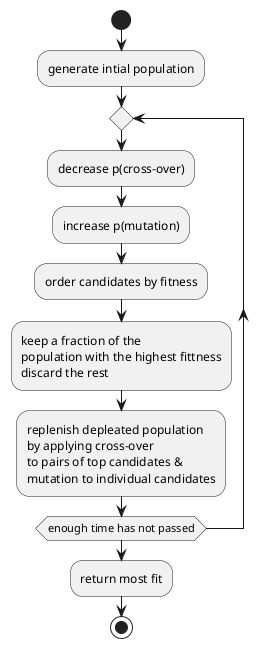 @startuml

start

:generate intial population;

repeat 
  :decrease p(cross-over);
  :increase p(mutation);
  :order candidates by fitness;
  :keep a fraction of the\npopulation with the highest fittness\ndiscard the rest;
  :replenish depleated population\nby applying cross-over\nto pairs of top candidates &\nmutation to individual candidates;
repeat while (enough time has not passed)
:return most fit;
stop

@enduml
